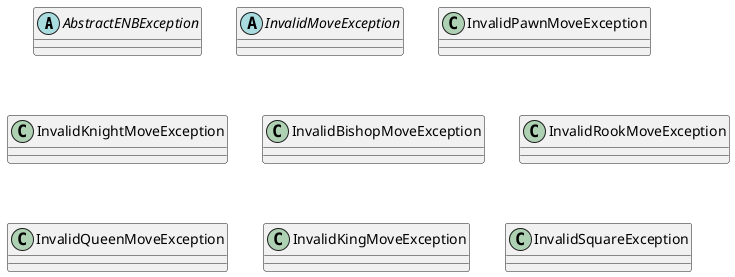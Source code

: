 @startuml

abstract class AbstractENBException
abstract class InvalidMoveException
class InvalidPawnMoveException
class InvalidKnightMoveException
class InvalidBishopMoveException
class InvalidRookMoveException
class InvalidQueenMoveException
class InvalidKingMoveException

class InvalidSquareException


@enduml